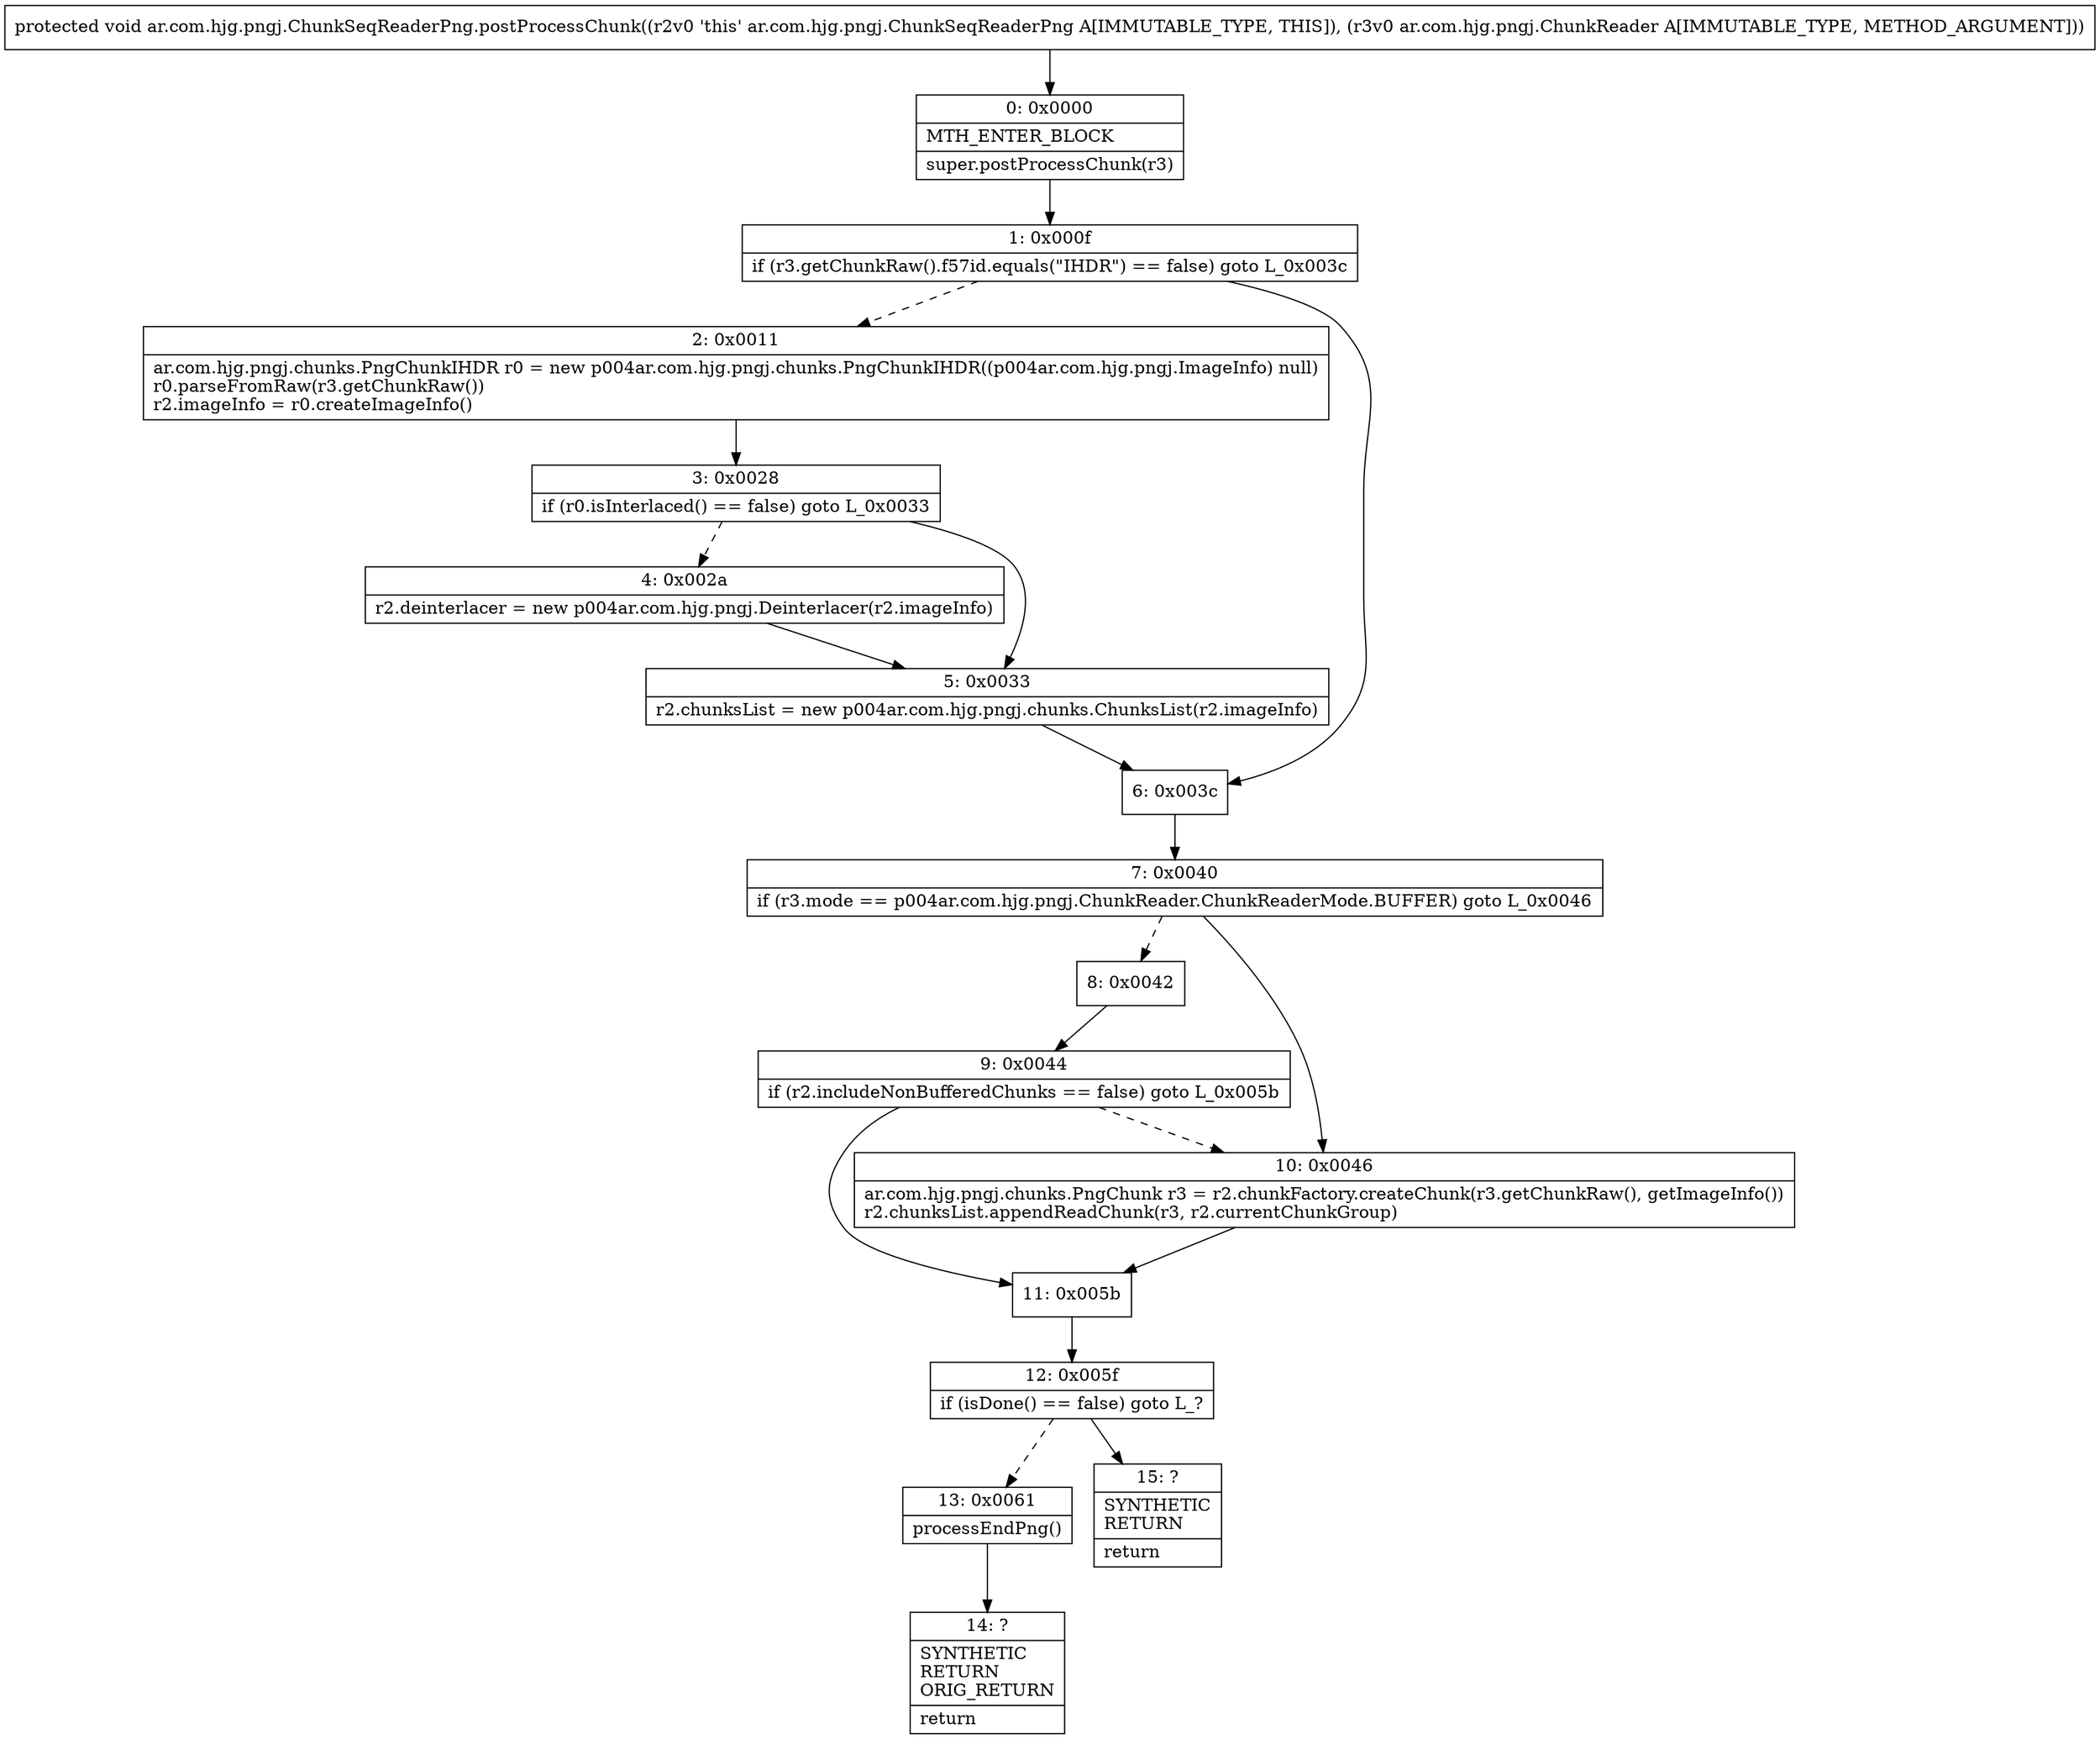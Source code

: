 digraph "CFG forar.com.hjg.pngj.ChunkSeqReaderPng.postProcessChunk(Lar\/com\/hjg\/pngj\/ChunkReader;)V" {
Node_0 [shape=record,label="{0\:\ 0x0000|MTH_ENTER_BLOCK\l|super.postProcessChunk(r3)\l}"];
Node_1 [shape=record,label="{1\:\ 0x000f|if (r3.getChunkRaw().f57id.equals(\"IHDR\") == false) goto L_0x003c\l}"];
Node_2 [shape=record,label="{2\:\ 0x0011|ar.com.hjg.pngj.chunks.PngChunkIHDR r0 = new p004ar.com.hjg.pngj.chunks.PngChunkIHDR((p004ar.com.hjg.pngj.ImageInfo) null)\lr0.parseFromRaw(r3.getChunkRaw())\lr2.imageInfo = r0.createImageInfo()\l}"];
Node_3 [shape=record,label="{3\:\ 0x0028|if (r0.isInterlaced() == false) goto L_0x0033\l}"];
Node_4 [shape=record,label="{4\:\ 0x002a|r2.deinterlacer = new p004ar.com.hjg.pngj.Deinterlacer(r2.imageInfo)\l}"];
Node_5 [shape=record,label="{5\:\ 0x0033|r2.chunksList = new p004ar.com.hjg.pngj.chunks.ChunksList(r2.imageInfo)\l}"];
Node_6 [shape=record,label="{6\:\ 0x003c}"];
Node_7 [shape=record,label="{7\:\ 0x0040|if (r3.mode == p004ar.com.hjg.pngj.ChunkReader.ChunkReaderMode.BUFFER) goto L_0x0046\l}"];
Node_8 [shape=record,label="{8\:\ 0x0042}"];
Node_9 [shape=record,label="{9\:\ 0x0044|if (r2.includeNonBufferedChunks == false) goto L_0x005b\l}"];
Node_10 [shape=record,label="{10\:\ 0x0046|ar.com.hjg.pngj.chunks.PngChunk r3 = r2.chunkFactory.createChunk(r3.getChunkRaw(), getImageInfo())\lr2.chunksList.appendReadChunk(r3, r2.currentChunkGroup)\l}"];
Node_11 [shape=record,label="{11\:\ 0x005b}"];
Node_12 [shape=record,label="{12\:\ 0x005f|if (isDone() == false) goto L_?\l}"];
Node_13 [shape=record,label="{13\:\ 0x0061|processEndPng()\l}"];
Node_14 [shape=record,label="{14\:\ ?|SYNTHETIC\lRETURN\lORIG_RETURN\l|return\l}"];
Node_15 [shape=record,label="{15\:\ ?|SYNTHETIC\lRETURN\l|return\l}"];
MethodNode[shape=record,label="{protected void ar.com.hjg.pngj.ChunkSeqReaderPng.postProcessChunk((r2v0 'this' ar.com.hjg.pngj.ChunkSeqReaderPng A[IMMUTABLE_TYPE, THIS]), (r3v0 ar.com.hjg.pngj.ChunkReader A[IMMUTABLE_TYPE, METHOD_ARGUMENT])) }"];
MethodNode -> Node_0;
Node_0 -> Node_1;
Node_1 -> Node_2[style=dashed];
Node_1 -> Node_6;
Node_2 -> Node_3;
Node_3 -> Node_4[style=dashed];
Node_3 -> Node_5;
Node_4 -> Node_5;
Node_5 -> Node_6;
Node_6 -> Node_7;
Node_7 -> Node_8[style=dashed];
Node_7 -> Node_10;
Node_8 -> Node_9;
Node_9 -> Node_10[style=dashed];
Node_9 -> Node_11;
Node_10 -> Node_11;
Node_11 -> Node_12;
Node_12 -> Node_13[style=dashed];
Node_12 -> Node_15;
Node_13 -> Node_14;
}

